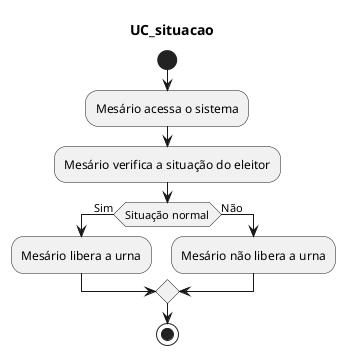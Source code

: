 @startuml
title UC_situacao
start
:Mesário acessa o sistema;
:Mesário verifica a situação do eleitor;
if (Situação normal) then (Sim)
  :Mesário libera a urna;
else (Não)
  :Mesário não libera a urna;

endif
stop

@enduml